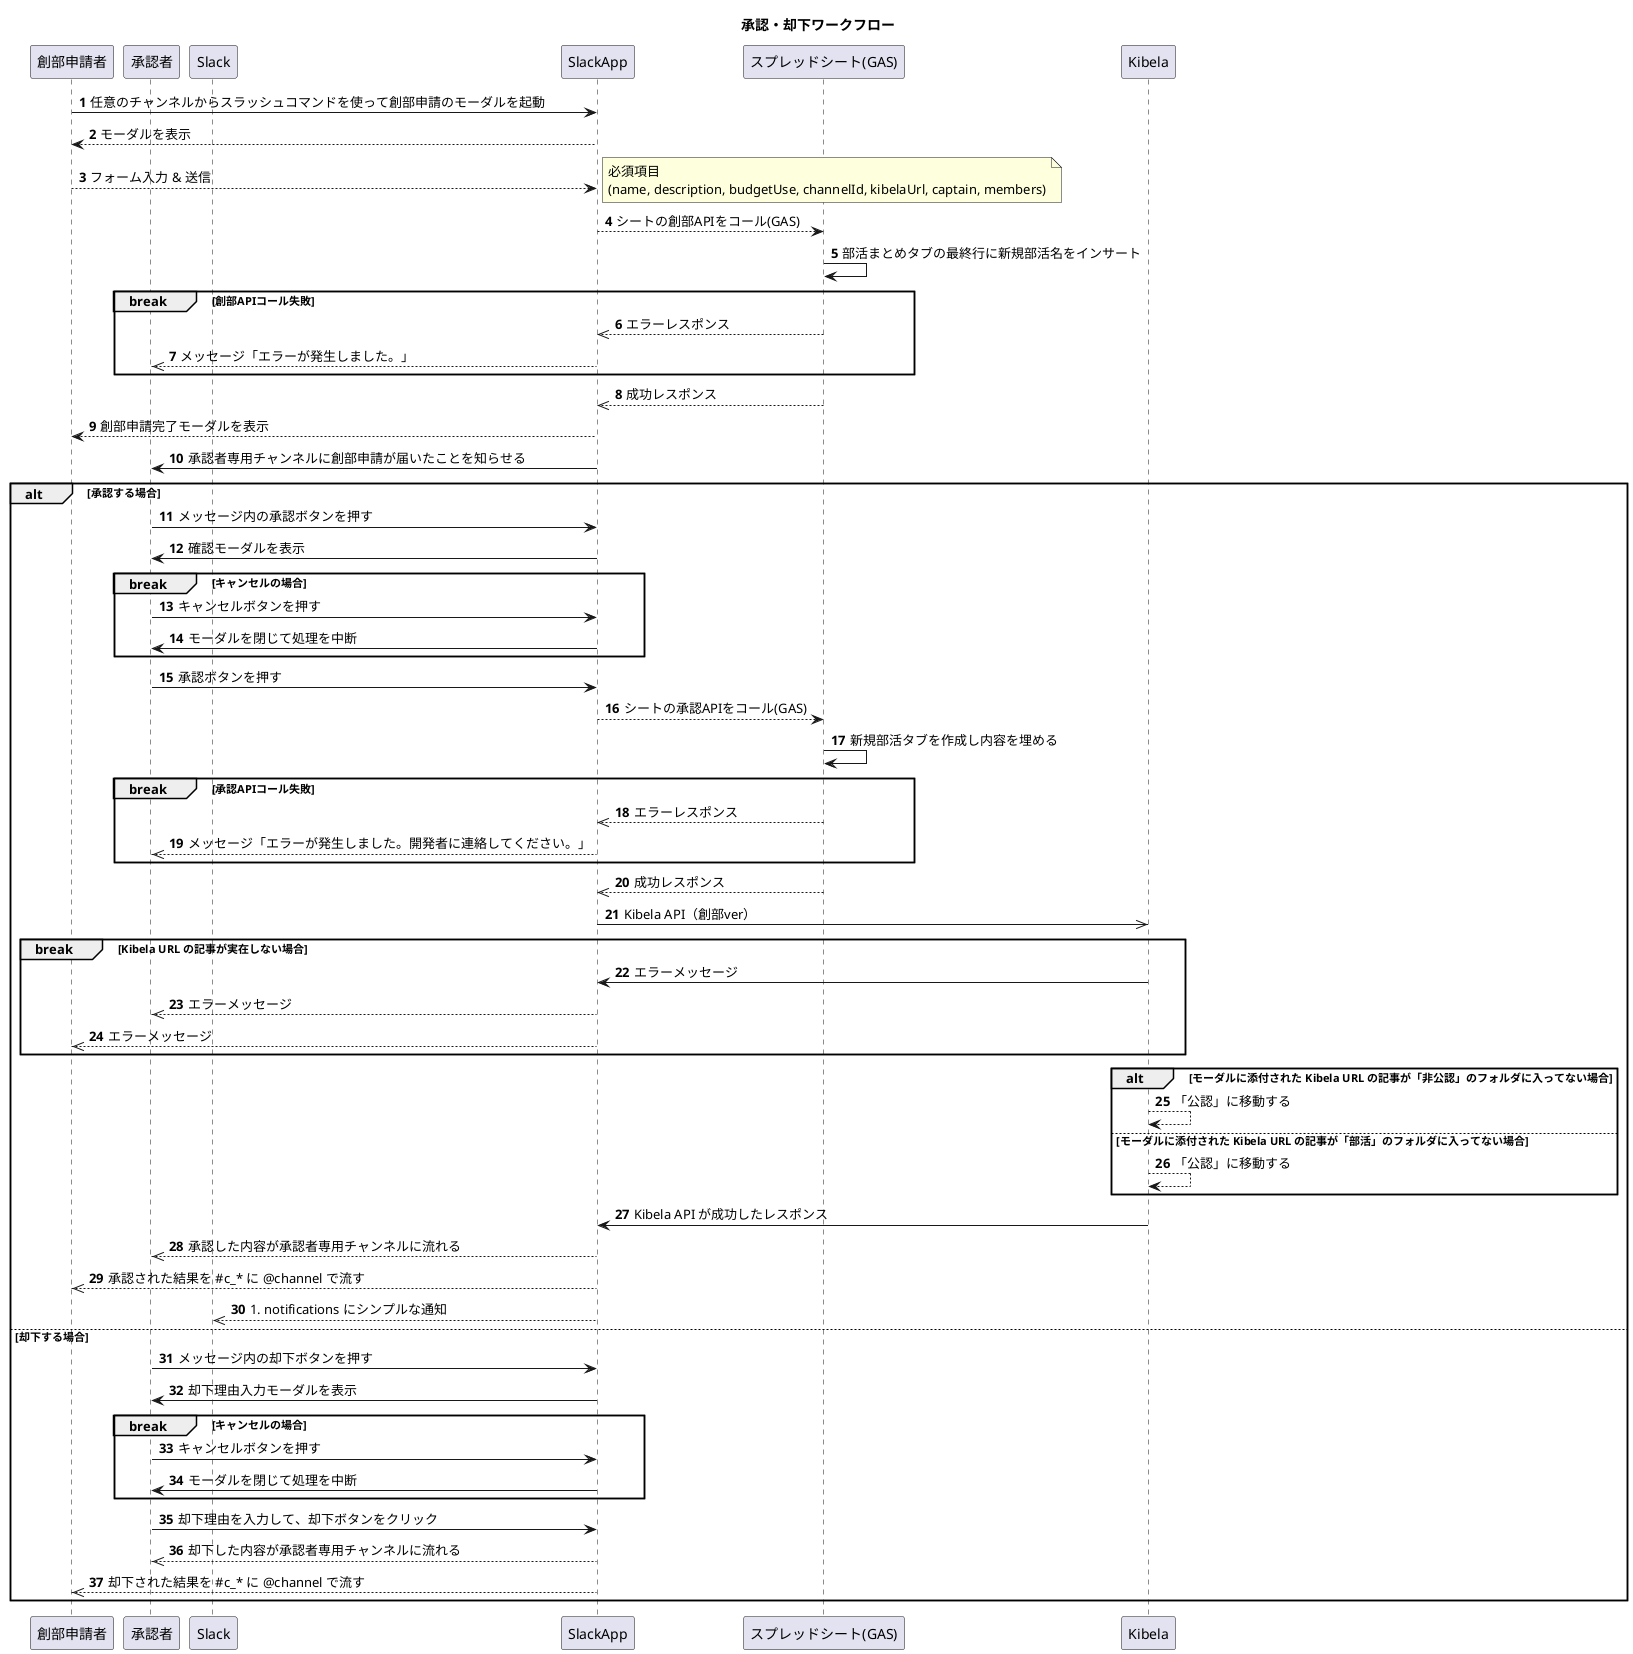 @startuml

title 承認・却下ワークフロー

autonumber
participant 創部申請者 as captain
participant 承認者 as auth
participant Slack as slack
participant SlackApp as slackapp
participant "スプレッドシート(GAS)" as sheet
participant Kibela as kibela

captain -> slackapp: 任意のチャンネルからスラッシュコマンドを使って創部申請のモーダルを起動
slackapp --> captain: モーダルを表示
captain --> slackapp: フォーム入力 & 送信
note right: 必須項目\n(name, description, budgetUse, channelId, kibelaUrl, captain, members)
slackapp --> sheet: シートの創部APIをコール(GAS)
sheet -> sheet: 部活まとめタブの最終行に新規部活名をインサート

break 創部APIコール失敗
    sheet -->> slackapp: エラーレスポンス
    slackapp -->> auth: メッセージ「エラーが発生しました。」
end

sheet -->> slackapp: 成功レスポンス

slackapp --> captain: 創部申請完了モーダルを表示
slackapp -> auth: 承認者専用チャンネルに創部申請が届いたことを知らせる

alt 承認する場合
    auth -> slackapp: メッセージ内の承認ボタンを押す
    slackapp -> auth: 確認モーダルを表示

    break キャンセルの場合
        auth -> slackapp: キャンセルボタンを押す
        slackapp -> auth: モーダルを閉じて処理を中断
    end

    auth -> slackapp: 承認ボタンを押す

    slackapp --> sheet: シートの承認APIをコール(GAS)
    sheet -> sheet: 新規部活タブを作成し内容を埋める

    break 承認APIコール失敗
        sheet -->> slackapp: エラーレスポンス
        slackapp -->> auth: メッセージ「エラーが発生しました。開発者に連絡してください。」
    end

    sheet -->> slackapp: 成功レスポンス
    slackapp ->> kibela: Kibela API（創部ver）

    break Kibela URL の記事が実在しない場合
        kibela -> slackapp: エラーメッセージ
        slackapp -->> auth: エラーメッセージ
        slackapp -->> captain: エラーメッセージ
    end

    alt モーダルに添付された Kibela URL の記事が「非公認」のフォルダに入ってない場合
        kibela --> kibela: 「公認」に移動する
    else モーダルに添付された Kibela URL の記事が「部活」のフォルダに入ってない場合
        kibela --> kibela: 「公認」に移動する
    end

    kibela -> slackapp: Kibela API が成功したレスポンス
    slackapp -->> auth: 承認した内容が承認者専用チャンネルに流れる
    slackapp -->> captain: 承認された結果を #c_* に @channel で流す
    slackapp -->> slack: #notifications にシンプルな通知

else 却下する場合
    auth -> slackapp: メッセージ内の却下ボタンを押す
    slackapp -> auth: 却下理由入力モーダルを表示

    break キャンセルの場合
        auth -> slackapp: キャンセルボタンを押す
        slackapp -> auth: モーダルを閉じて処理を中断
    end

    auth -> slackapp: 却下理由を入力して、却下ボタンをクリック

    slackapp -->> auth: 却下した内容が承認者専用チャンネルに流れる
    slackapp -->> captain: 却下された結果を #c_* に @channel で流す
end

@enduml
